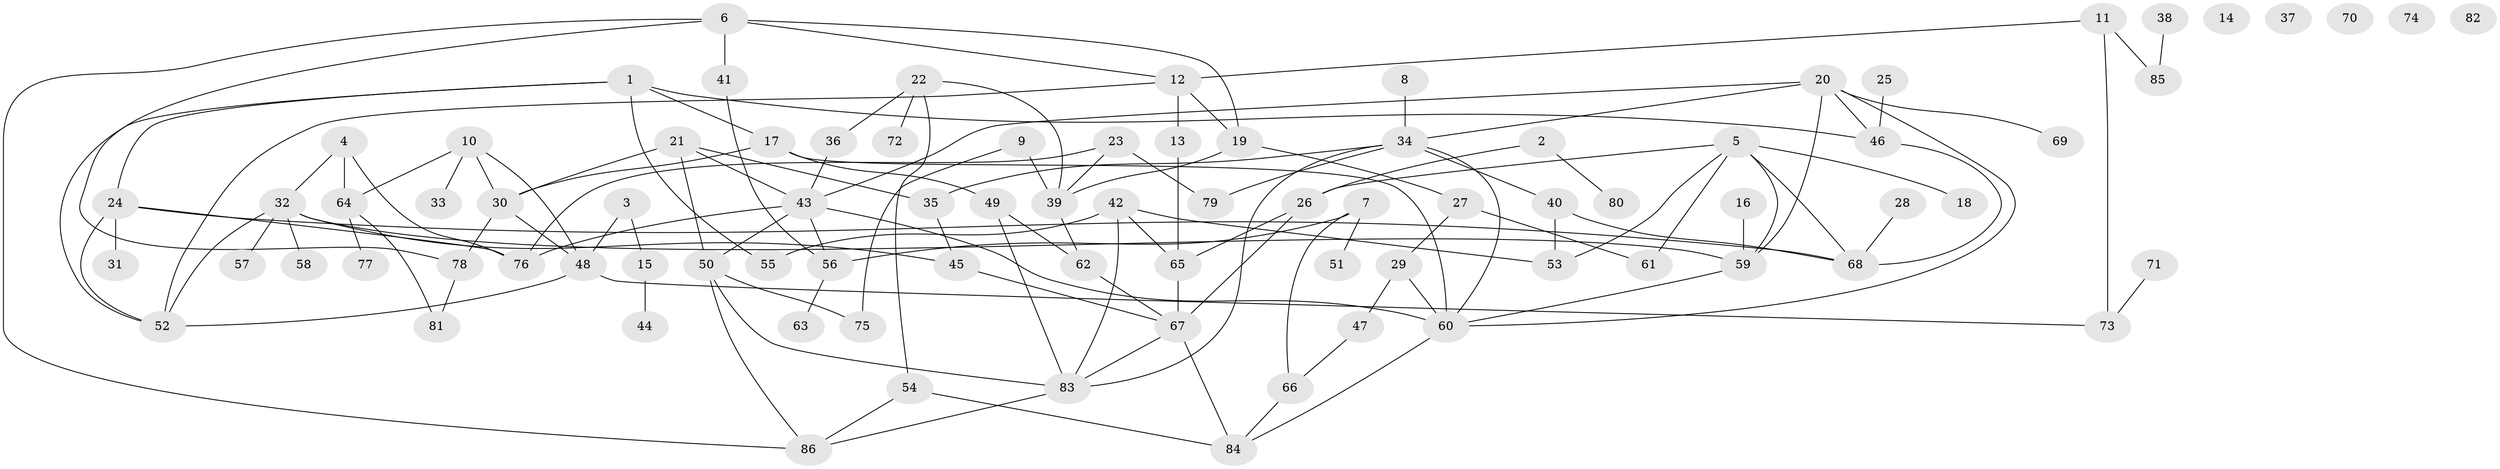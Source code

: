 // coarse degree distribution, {8: 0.0784313725490196, 1: 0.2549019607843137, 2: 0.09803921568627451, 5: 0.11764705882352941, 3: 0.0784313725490196, 6: 0.11764705882352941, 4: 0.11764705882352941, 0: 0.09803921568627451, 10: 0.0196078431372549, 7: 0.0196078431372549}
// Generated by graph-tools (version 1.1) at 2025/16/03/04/25 18:16:26]
// undirected, 86 vertices, 128 edges
graph export_dot {
graph [start="1"]
  node [color=gray90,style=filled];
  1;
  2;
  3;
  4;
  5;
  6;
  7;
  8;
  9;
  10;
  11;
  12;
  13;
  14;
  15;
  16;
  17;
  18;
  19;
  20;
  21;
  22;
  23;
  24;
  25;
  26;
  27;
  28;
  29;
  30;
  31;
  32;
  33;
  34;
  35;
  36;
  37;
  38;
  39;
  40;
  41;
  42;
  43;
  44;
  45;
  46;
  47;
  48;
  49;
  50;
  51;
  52;
  53;
  54;
  55;
  56;
  57;
  58;
  59;
  60;
  61;
  62;
  63;
  64;
  65;
  66;
  67;
  68;
  69;
  70;
  71;
  72;
  73;
  74;
  75;
  76;
  77;
  78;
  79;
  80;
  81;
  82;
  83;
  84;
  85;
  86;
  1 -- 17;
  1 -- 24;
  1 -- 46;
  1 -- 52;
  1 -- 55;
  2 -- 26;
  2 -- 80;
  3 -- 15;
  3 -- 48;
  4 -- 32;
  4 -- 64;
  4 -- 76;
  5 -- 18;
  5 -- 26;
  5 -- 53;
  5 -- 59;
  5 -- 61;
  5 -- 68;
  6 -- 12;
  6 -- 19;
  6 -- 41;
  6 -- 78;
  6 -- 86;
  7 -- 51;
  7 -- 56;
  7 -- 66;
  8 -- 34;
  9 -- 39;
  9 -- 75;
  10 -- 30;
  10 -- 33;
  10 -- 48;
  10 -- 64;
  11 -- 12;
  11 -- 73;
  11 -- 85;
  12 -- 13;
  12 -- 19;
  12 -- 52;
  13 -- 65;
  15 -- 44;
  16 -- 59;
  17 -- 30;
  17 -- 49;
  17 -- 60;
  19 -- 27;
  19 -- 39;
  20 -- 34;
  20 -- 43;
  20 -- 46;
  20 -- 59;
  20 -- 60;
  20 -- 69;
  21 -- 30;
  21 -- 35;
  21 -- 43;
  21 -- 50;
  22 -- 36;
  22 -- 39;
  22 -- 54;
  22 -- 72;
  23 -- 39;
  23 -- 76;
  23 -- 79;
  24 -- 31;
  24 -- 52;
  24 -- 68;
  24 -- 76;
  25 -- 46;
  26 -- 65;
  26 -- 67;
  27 -- 29;
  27 -- 61;
  28 -- 68;
  29 -- 47;
  29 -- 60;
  30 -- 48;
  30 -- 78;
  32 -- 45;
  32 -- 52;
  32 -- 57;
  32 -- 58;
  32 -- 59;
  34 -- 35;
  34 -- 40;
  34 -- 60;
  34 -- 79;
  34 -- 83;
  35 -- 45;
  36 -- 43;
  38 -- 85;
  39 -- 62;
  40 -- 53;
  40 -- 68;
  41 -- 56;
  42 -- 53;
  42 -- 55;
  42 -- 65;
  42 -- 83;
  43 -- 50;
  43 -- 56;
  43 -- 60;
  43 -- 76;
  45 -- 67;
  46 -- 68;
  47 -- 66;
  48 -- 52;
  48 -- 73;
  49 -- 62;
  49 -- 83;
  50 -- 75;
  50 -- 83;
  50 -- 86;
  54 -- 84;
  54 -- 86;
  56 -- 63;
  59 -- 60;
  60 -- 84;
  62 -- 67;
  64 -- 77;
  64 -- 81;
  65 -- 67;
  66 -- 84;
  67 -- 83;
  67 -- 84;
  71 -- 73;
  78 -- 81;
  83 -- 86;
}
